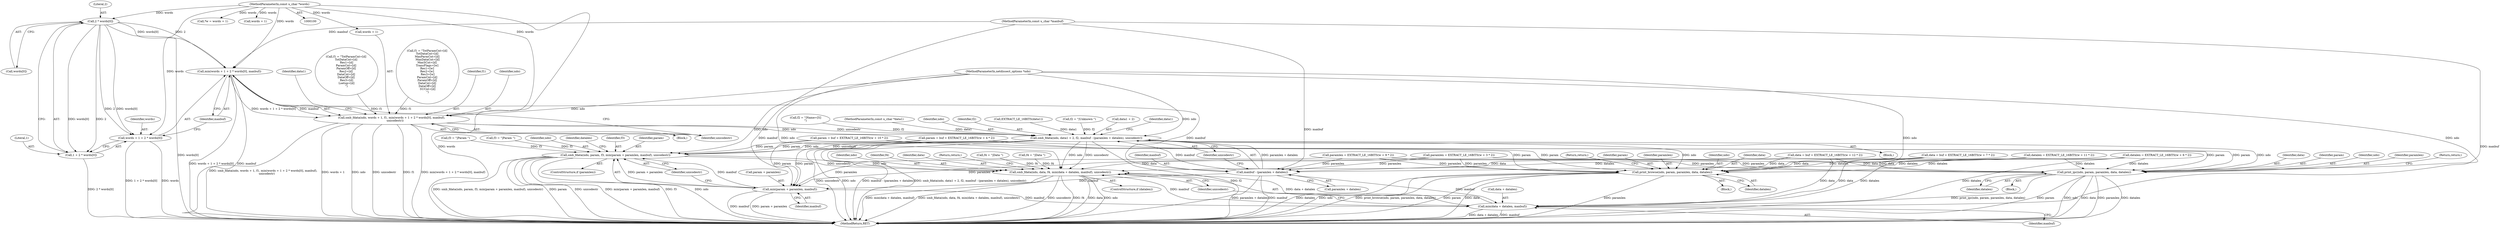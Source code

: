 digraph "0_tcpdump_96480ab95308cd9234b4f09b175ebf60e17792c6@array" {
"1000248" [label="(Call,2 * words[0])"];
"1000102" [label="(MethodParameterIn,const u_char *words)"];
"1000243" [label="(Call,min(words + 1 + 2 * words[0], maxbuf))"];
"1000237" [label="(Call,smb_fdata(ndo, words + 1, f1, min(words + 1 + 2 * words[0], maxbuf),\n        unicodestr))"];
"1000274" [label="(Call,smb_fdata(ndo, data1 + 2, f2, maxbuf - (paramlen + datalen), unicodestr))"];
"1000306" [label="(Call,print_browse(ndo, param, paramlen, data, datalen))"];
"1000325" [label="(Call,print_ipc(ndo, param, paramlen, data, datalen))"];
"1000334" [label="(Call,smb_fdata(ndo, param, f3, min(param + paramlen, maxbuf), unicodestr))"];
"1000346" [label="(Call,smb_fdata(ndo, data, f4, min(data + datalen, maxbuf), unicodestr))"];
"1000280" [label="(Call,maxbuf - (paramlen + datalen))"];
"1000338" [label="(Call,min(param + paramlen, maxbuf))"];
"1000350" [label="(Call,min(data + datalen, maxbuf))"];
"1000244" [label="(Call,words + 1 + 2 * words[0])"];
"1000246" [label="(Call,1 + 2 * words[0])"];
"1000177" [label="(Call,f4 = \"|Data \")"];
"1000275" [label="(Identifier,ndo)"];
"1000279" [label="(Identifier,f2)"];
"1000257" [label="(Identifier,data1)"];
"1000335" [label="(Identifier,ndo)"];
"1000250" [label="(Call,words[0])"];
"1000364" [label="(MethodReturn,RET)"];
"1000332" [label="(ControlStructure,if (paramlen))"];
"1000312" [label="(Return,return;)"];
"1000132" [label="(Call,paramlen = EXTRACT_LE_16BITS(w + 9 * 2))"];
"1000325" [label="(Call,print_ipc(ndo, param, paramlen, data, datalen))"];
"1000225" [label="(Call,f1 = \"TotParamCnt=[d] \nTotDataCnt=[d] \nRes1=[d]\nParamCnt=[d] \nParamOff=[d] \nRes2=[d] \nDataCnt=[d] \nDataOff=[d] \nRes3=[d]\nLsetup=[d]\n\")"];
"1000308" [label="(Identifier,param)"];
"1000355" [label="(Identifier,unicodestr)"];
"1000246" [label="(Call,1 + 2 * words[0])"];
"1000339" [label="(Call,param + paramlen)"];
"1000330" [label="(Identifier,datalen)"];
"1000336" [label="(Identifier,param)"];
"1000329" [label="(Identifier,data)"];
"1000168" [label="(Call,f1 = \"TotParamCnt=[d] \nTotDataCnt=[d] \nMaxParmCnt=[d] \nMaxDataCnt=[d]\nMaxSCnt=[d] \nTransFlags=[w] \nRes1=[w] \nRes2=[w] \nRes3=[w]\nParamCnt=[d] \nParamOff=[d] \nDataCnt=[d] \nDataOff=[d] \nSUCnt=[d]\n\")"];
"1000324" [label="(Block,)"];
"1000253" [label="(Identifier,maxbuf)"];
"1000115" [label="(Call,*w = words + 1)"];
"1000261" [label="(Call,EXTRACT_LE_16BITS(data1))"];
"1000140" [label="(Call,param = buf + EXTRACT_LE_16BITS(w + 10 * 2))"];
"1000105" [label="(MethodParameterIn,const u_char *maxbuf)"];
"1000327" [label="(Identifier,param)"];
"1000345" [label="(Identifier,datalen)"];
"1000117" [label="(Call,words + 1)"];
"1000189" [label="(Call,paramlen = EXTRACT_LE_16BITS(w + 3 * 2))"];
"1000306" [label="(Call,print_browse(ndo, param, paramlen, data, datalen))"];
"1000326" [label="(Identifier,ndo)"];
"1000242" [label="(Identifier,f1)"];
"1000245" [label="(Identifier,words)"];
"1000282" [label="(Call,paramlen + datalen)"];
"1000228" [label="(Call,f2 = \"|Unknown \")"];
"1000102" [label="(MethodParameterIn,const u_char *words)"];
"1000350" [label="(Call,min(data + datalen, maxbuf))"];
"1000334" [label="(Call,smb_fdata(ndo, param, f3, min(param + paramlen, maxbuf), unicodestr))"];
"1000305" [label="(Block,)"];
"1000254" [label="(Identifier,unicodestr)"];
"1000285" [label="(Identifier,unicodestr)"];
"1000309" [label="(Identifier,paramlen)"];
"1000343" [label="(Identifier,unicodestr)"];
"1000342" [label="(Identifier,maxbuf)"];
"1000337" [label="(Identifier,f3)"];
"1000344" [label="(ControlStructure,if (datalen))"];
"1000234" [label="(Call,f4 = \"|Data \")"];
"1000197" [label="(Call,param = buf + EXTRACT_LE_16BITS(w + 4 * 2))"];
"1000248" [label="(Call,2 * words[0])"];
"1000244" [label="(Call,words + 1 + 2 * words[0])"];
"1000351" [label="(Call,data + datalen)"];
"1000101" [label="(MethodParameterIn,netdissect_options *ndo)"];
"1000346" [label="(Call,smb_fdata(ndo, data, f4, min(data + datalen, maxbuf), unicodestr))"];
"1000158" [label="(Call,data = buf + EXTRACT_LE_16BITS(w + 12 * 2))"];
"1000349" [label="(Identifier,f4)"];
"1000238" [label="(Identifier,ndo)"];
"1000207" [label="(Call,datalen = EXTRACT_LE_16BITS(w + 6 * 2))"];
"1000276" [label="(Call,data1 + 2)"];
"1000347" [label="(Identifier,ndo)"];
"1000338" [label="(Call,min(param + paramlen, maxbuf))"];
"1000289" [label="(Identifier,data1)"];
"1000239" [label="(Call,words + 1)"];
"1000280" [label="(Call,maxbuf - (paramlen + datalen))"];
"1000348" [label="(Identifier,data)"];
"1000150" [label="(Call,datalen = EXTRACT_LE_16BITS(w + 11 * 2))"];
"1000247" [label="(Literal,1)"];
"1000354" [label="(Identifier,maxbuf)"];
"1000174" [label="(Call,f3 = \"|Param \")"];
"1000171" [label="(Call,f2 = \"|Name=[S]\n\")"];
"1000311" [label="(Identifier,datalen)"];
"1000281" [label="(Identifier,maxbuf)"];
"1000328" [label="(Identifier,paramlen)"];
"1000249" [label="(Literal,2)"];
"1000103" [label="(MethodParameterIn,const u_char *data1)"];
"1000106" [label="(Block,)"];
"1000273" [label="(Block,)"];
"1000356" [label="(Return,return;)"];
"1000231" [label="(Call,f3 = \"|Param \")"];
"1000215" [label="(Call,data = buf + EXTRACT_LE_16BITS(w + 7 * 2))"];
"1000237" [label="(Call,smb_fdata(ndo, words + 1, f1, min(words + 1 + 2 * words[0], maxbuf),\n        unicodestr))"];
"1000331" [label="(Return,return;)"];
"1000243" [label="(Call,min(words + 1 + 2 * words[0], maxbuf))"];
"1000307" [label="(Identifier,ndo)"];
"1000274" [label="(Call,smb_fdata(ndo, data1 + 2, f2, maxbuf - (paramlen + datalen), unicodestr))"];
"1000310" [label="(Identifier,data)"];
"1000248" -> "1000246"  [label="AST: "];
"1000248" -> "1000250"  [label="CFG: "];
"1000249" -> "1000248"  [label="AST: "];
"1000250" -> "1000248"  [label="AST: "];
"1000246" -> "1000248"  [label="CFG: "];
"1000248" -> "1000364"  [label="DDG: words[0]"];
"1000248" -> "1000243"  [label="DDG: words[0]"];
"1000248" -> "1000243"  [label="DDG: 2"];
"1000248" -> "1000244"  [label="DDG: words[0]"];
"1000248" -> "1000244"  [label="DDG: 2"];
"1000248" -> "1000246"  [label="DDG: 2"];
"1000248" -> "1000246"  [label="DDG: words[0]"];
"1000102" -> "1000248"  [label="DDG: words"];
"1000102" -> "1000100"  [label="AST: "];
"1000102" -> "1000364"  [label="DDG: words"];
"1000102" -> "1000115"  [label="DDG: words"];
"1000102" -> "1000117"  [label="DDG: words"];
"1000102" -> "1000237"  [label="DDG: words"];
"1000102" -> "1000239"  [label="DDG: words"];
"1000102" -> "1000243"  [label="DDG: words"];
"1000102" -> "1000244"  [label="DDG: words"];
"1000243" -> "1000237"  [label="AST: "];
"1000243" -> "1000253"  [label="CFG: "];
"1000244" -> "1000243"  [label="AST: "];
"1000253" -> "1000243"  [label="AST: "];
"1000254" -> "1000243"  [label="CFG: "];
"1000243" -> "1000364"  [label="DDG: maxbuf"];
"1000243" -> "1000364"  [label="DDG: words + 1 + 2 * words[0]"];
"1000243" -> "1000237"  [label="DDG: words + 1 + 2 * words[0]"];
"1000243" -> "1000237"  [label="DDG: maxbuf"];
"1000105" -> "1000243"  [label="DDG: maxbuf"];
"1000243" -> "1000280"  [label="DDG: maxbuf"];
"1000237" -> "1000106"  [label="AST: "];
"1000237" -> "1000254"  [label="CFG: "];
"1000238" -> "1000237"  [label="AST: "];
"1000239" -> "1000237"  [label="AST: "];
"1000242" -> "1000237"  [label="AST: "];
"1000254" -> "1000237"  [label="AST: "];
"1000257" -> "1000237"  [label="CFG: "];
"1000237" -> "1000364"  [label="DDG: smb_fdata(ndo, words + 1, f1, min(words + 1 + 2 * words[0], maxbuf),\n        unicodestr)"];
"1000237" -> "1000364"  [label="DDG: words + 1"];
"1000237" -> "1000364"  [label="DDG: ndo"];
"1000237" -> "1000364"  [label="DDG: unicodestr"];
"1000237" -> "1000364"  [label="DDG: f1"];
"1000237" -> "1000364"  [label="DDG: min(words + 1 + 2 * words[0], maxbuf)"];
"1000101" -> "1000237"  [label="DDG: ndo"];
"1000168" -> "1000237"  [label="DDG: f1"];
"1000225" -> "1000237"  [label="DDG: f1"];
"1000237" -> "1000274"  [label="DDG: ndo"];
"1000237" -> "1000274"  [label="DDG: unicodestr"];
"1000274" -> "1000273"  [label="AST: "];
"1000274" -> "1000285"  [label="CFG: "];
"1000275" -> "1000274"  [label="AST: "];
"1000276" -> "1000274"  [label="AST: "];
"1000279" -> "1000274"  [label="AST: "];
"1000280" -> "1000274"  [label="AST: "];
"1000285" -> "1000274"  [label="AST: "];
"1000289" -> "1000274"  [label="CFG: "];
"1000274" -> "1000364"  [label="DDG: unicodestr"];
"1000274" -> "1000364"  [label="DDG: ndo"];
"1000274" -> "1000364"  [label="DDG: maxbuf - (paramlen + datalen)"];
"1000274" -> "1000364"  [label="DDG: smb_fdata(ndo, data1 + 2, f2, maxbuf - (paramlen + datalen), unicodestr)"];
"1000274" -> "1000364"  [label="DDG: f2"];
"1000101" -> "1000274"  [label="DDG: ndo"];
"1000261" -> "1000274"  [label="DDG: data1"];
"1000103" -> "1000274"  [label="DDG: data1"];
"1000171" -> "1000274"  [label="DDG: f2"];
"1000228" -> "1000274"  [label="DDG: f2"];
"1000280" -> "1000274"  [label="DDG: maxbuf"];
"1000280" -> "1000274"  [label="DDG: paramlen + datalen"];
"1000274" -> "1000306"  [label="DDG: ndo"];
"1000274" -> "1000325"  [label="DDG: ndo"];
"1000274" -> "1000334"  [label="DDG: ndo"];
"1000274" -> "1000334"  [label="DDG: unicodestr"];
"1000274" -> "1000346"  [label="DDG: ndo"];
"1000274" -> "1000346"  [label="DDG: unicodestr"];
"1000306" -> "1000305"  [label="AST: "];
"1000306" -> "1000311"  [label="CFG: "];
"1000307" -> "1000306"  [label="AST: "];
"1000308" -> "1000306"  [label="AST: "];
"1000309" -> "1000306"  [label="AST: "];
"1000310" -> "1000306"  [label="AST: "];
"1000311" -> "1000306"  [label="AST: "];
"1000312" -> "1000306"  [label="CFG: "];
"1000306" -> "1000364"  [label="DDG: data"];
"1000306" -> "1000364"  [label="DDG: paramlen"];
"1000306" -> "1000364"  [label="DDG: datalen"];
"1000306" -> "1000364"  [label="DDG: ndo"];
"1000306" -> "1000364"  [label="DDG: print_browse(ndo, param, paramlen, data, datalen)"];
"1000306" -> "1000364"  [label="DDG: param"];
"1000101" -> "1000306"  [label="DDG: ndo"];
"1000140" -> "1000306"  [label="DDG: param"];
"1000197" -> "1000306"  [label="DDG: param"];
"1000189" -> "1000306"  [label="DDG: paramlen"];
"1000132" -> "1000306"  [label="DDG: paramlen"];
"1000158" -> "1000306"  [label="DDG: data"];
"1000215" -> "1000306"  [label="DDG: data"];
"1000150" -> "1000306"  [label="DDG: datalen"];
"1000207" -> "1000306"  [label="DDG: datalen"];
"1000325" -> "1000324"  [label="AST: "];
"1000325" -> "1000330"  [label="CFG: "];
"1000326" -> "1000325"  [label="AST: "];
"1000327" -> "1000325"  [label="AST: "];
"1000328" -> "1000325"  [label="AST: "];
"1000329" -> "1000325"  [label="AST: "];
"1000330" -> "1000325"  [label="AST: "];
"1000331" -> "1000325"  [label="CFG: "];
"1000325" -> "1000364"  [label="DDG: ndo"];
"1000325" -> "1000364"  [label="DDG: paramlen"];
"1000325" -> "1000364"  [label="DDG: data"];
"1000325" -> "1000364"  [label="DDG: datalen"];
"1000325" -> "1000364"  [label="DDG: print_ipc(ndo, param, paramlen, data, datalen)"];
"1000325" -> "1000364"  [label="DDG: param"];
"1000101" -> "1000325"  [label="DDG: ndo"];
"1000140" -> "1000325"  [label="DDG: param"];
"1000197" -> "1000325"  [label="DDG: param"];
"1000189" -> "1000325"  [label="DDG: paramlen"];
"1000132" -> "1000325"  [label="DDG: paramlen"];
"1000158" -> "1000325"  [label="DDG: data"];
"1000215" -> "1000325"  [label="DDG: data"];
"1000150" -> "1000325"  [label="DDG: datalen"];
"1000207" -> "1000325"  [label="DDG: datalen"];
"1000334" -> "1000332"  [label="AST: "];
"1000334" -> "1000343"  [label="CFG: "];
"1000335" -> "1000334"  [label="AST: "];
"1000336" -> "1000334"  [label="AST: "];
"1000337" -> "1000334"  [label="AST: "];
"1000338" -> "1000334"  [label="AST: "];
"1000343" -> "1000334"  [label="AST: "];
"1000345" -> "1000334"  [label="CFG: "];
"1000334" -> "1000364"  [label="DDG: smb_fdata(ndo, param, f3, min(param + paramlen, maxbuf), unicodestr)"];
"1000334" -> "1000364"  [label="DDG: param"];
"1000334" -> "1000364"  [label="DDG: unicodestr"];
"1000334" -> "1000364"  [label="DDG: min(param + paramlen, maxbuf)"];
"1000334" -> "1000364"  [label="DDG: f3"];
"1000334" -> "1000364"  [label="DDG: ndo"];
"1000101" -> "1000334"  [label="DDG: ndo"];
"1000140" -> "1000334"  [label="DDG: param"];
"1000197" -> "1000334"  [label="DDG: param"];
"1000231" -> "1000334"  [label="DDG: f3"];
"1000174" -> "1000334"  [label="DDG: f3"];
"1000338" -> "1000334"  [label="DDG: param + paramlen"];
"1000338" -> "1000334"  [label="DDG: maxbuf"];
"1000334" -> "1000346"  [label="DDG: ndo"];
"1000334" -> "1000346"  [label="DDG: unicodestr"];
"1000346" -> "1000344"  [label="AST: "];
"1000346" -> "1000355"  [label="CFG: "];
"1000347" -> "1000346"  [label="AST: "];
"1000348" -> "1000346"  [label="AST: "];
"1000349" -> "1000346"  [label="AST: "];
"1000350" -> "1000346"  [label="AST: "];
"1000355" -> "1000346"  [label="AST: "];
"1000356" -> "1000346"  [label="CFG: "];
"1000346" -> "1000364"  [label="DDG: f4"];
"1000346" -> "1000364"  [label="DDG: data"];
"1000346" -> "1000364"  [label="DDG: ndo"];
"1000346" -> "1000364"  [label="DDG: min(data + datalen, maxbuf)"];
"1000346" -> "1000364"  [label="DDG: smb_fdata(ndo, data, f4, min(data + datalen, maxbuf), unicodestr)"];
"1000346" -> "1000364"  [label="DDG: unicodestr"];
"1000101" -> "1000346"  [label="DDG: ndo"];
"1000158" -> "1000346"  [label="DDG: data"];
"1000215" -> "1000346"  [label="DDG: data"];
"1000177" -> "1000346"  [label="DDG: f4"];
"1000234" -> "1000346"  [label="DDG: f4"];
"1000350" -> "1000346"  [label="DDG: data + datalen"];
"1000350" -> "1000346"  [label="DDG: maxbuf"];
"1000280" -> "1000282"  [label="CFG: "];
"1000281" -> "1000280"  [label="AST: "];
"1000282" -> "1000280"  [label="AST: "];
"1000285" -> "1000280"  [label="CFG: "];
"1000280" -> "1000364"  [label="DDG: paramlen + datalen"];
"1000280" -> "1000364"  [label="DDG: maxbuf"];
"1000105" -> "1000280"  [label="DDG: maxbuf"];
"1000189" -> "1000280"  [label="DDG: paramlen"];
"1000132" -> "1000280"  [label="DDG: paramlen"];
"1000150" -> "1000280"  [label="DDG: datalen"];
"1000207" -> "1000280"  [label="DDG: datalen"];
"1000280" -> "1000338"  [label="DDG: maxbuf"];
"1000280" -> "1000350"  [label="DDG: maxbuf"];
"1000338" -> "1000342"  [label="CFG: "];
"1000339" -> "1000338"  [label="AST: "];
"1000342" -> "1000338"  [label="AST: "];
"1000343" -> "1000338"  [label="CFG: "];
"1000338" -> "1000364"  [label="DDG: param + paramlen"];
"1000338" -> "1000364"  [label="DDG: maxbuf"];
"1000140" -> "1000338"  [label="DDG: param"];
"1000197" -> "1000338"  [label="DDG: param"];
"1000189" -> "1000338"  [label="DDG: paramlen"];
"1000132" -> "1000338"  [label="DDG: paramlen"];
"1000105" -> "1000338"  [label="DDG: maxbuf"];
"1000338" -> "1000350"  [label="DDG: maxbuf"];
"1000350" -> "1000354"  [label="CFG: "];
"1000351" -> "1000350"  [label="AST: "];
"1000354" -> "1000350"  [label="AST: "];
"1000355" -> "1000350"  [label="CFG: "];
"1000350" -> "1000364"  [label="DDG: data + datalen"];
"1000350" -> "1000364"  [label="DDG: maxbuf"];
"1000158" -> "1000350"  [label="DDG: data"];
"1000215" -> "1000350"  [label="DDG: data"];
"1000150" -> "1000350"  [label="DDG: datalen"];
"1000207" -> "1000350"  [label="DDG: datalen"];
"1000105" -> "1000350"  [label="DDG: maxbuf"];
"1000244" -> "1000246"  [label="CFG: "];
"1000245" -> "1000244"  [label="AST: "];
"1000246" -> "1000244"  [label="AST: "];
"1000253" -> "1000244"  [label="CFG: "];
"1000244" -> "1000364"  [label="DDG: words"];
"1000244" -> "1000364"  [label="DDG: 1 + 2 * words[0]"];
"1000247" -> "1000246"  [label="AST: "];
"1000246" -> "1000364"  [label="DDG: 2 * words[0]"];
}
